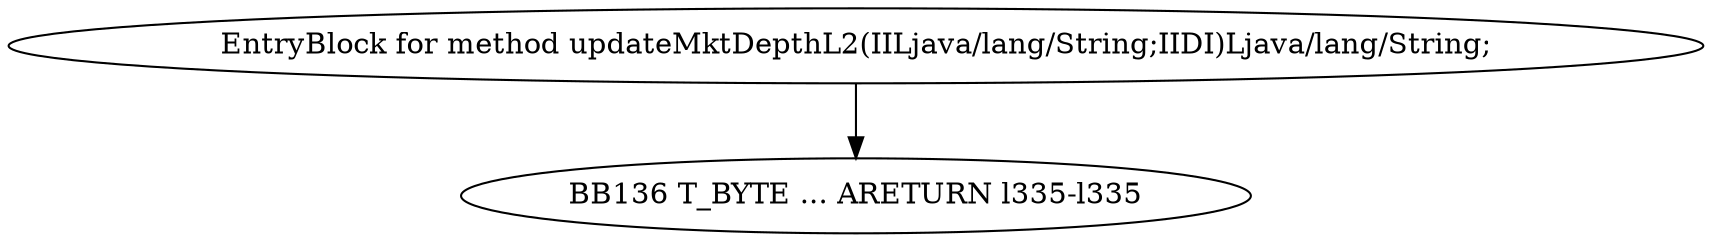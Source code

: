 digraph G {
  1 [ label="BB136 T_BYTE ... ARETURN l335-l335" ];
  2 [ label="EntryBlock for method updateMktDepthL2(IILjava/lang/String;IIDI)Ljava/lang/String;" ];
  2 -> 1 [ label="" ];
}
